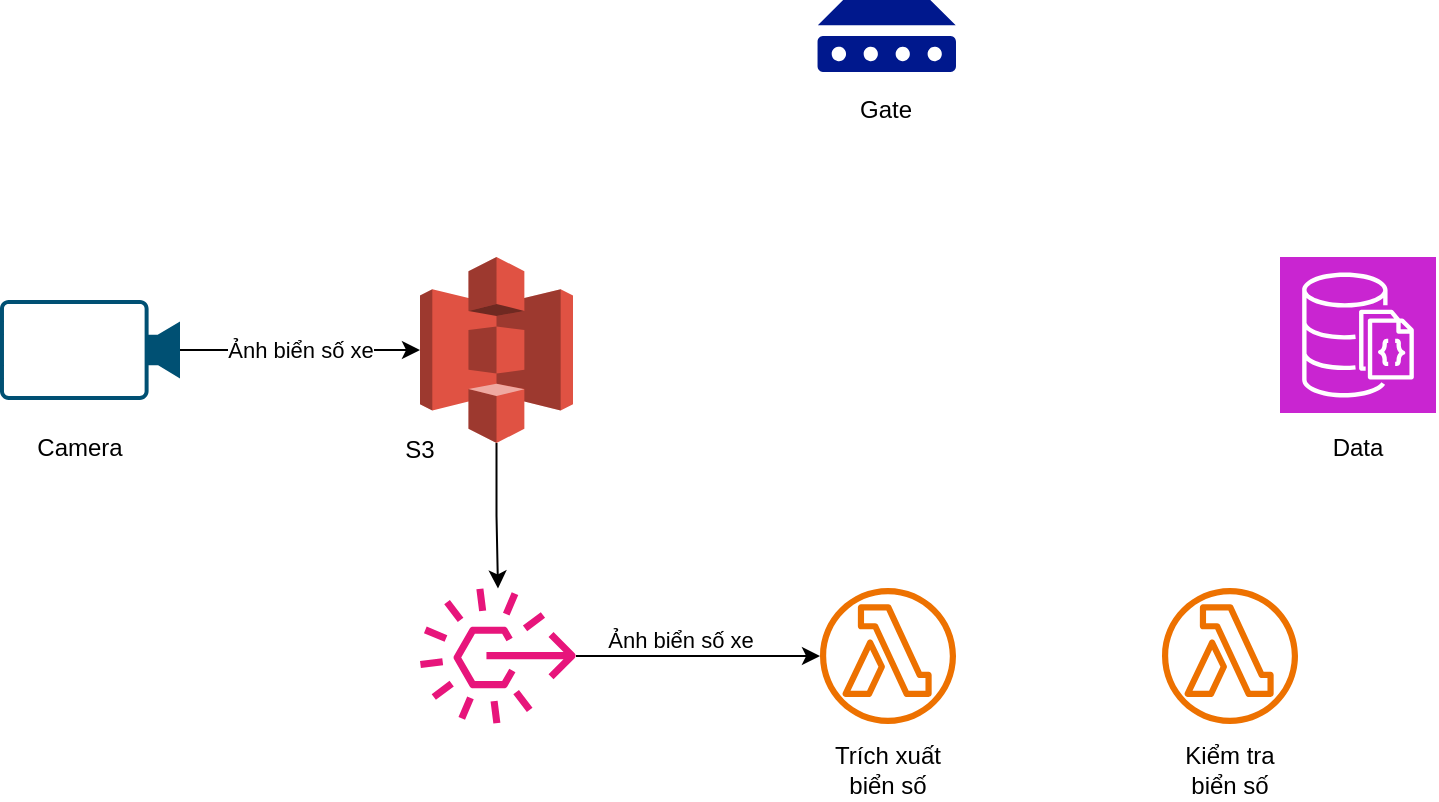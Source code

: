 <mxfile version="22.1.3" type="github">
  <diagram name="Page-1" id="7gGVryZTF7hJ_M1TctiJ">
    <mxGraphModel dx="860" dy="478" grid="1" gridSize="10" guides="1" tooltips="1" connect="1" arrows="1" fold="1" page="1" pageScale="1" pageWidth="850" pageHeight="1100" math="0" shadow="0">
      <root>
        <mxCell id="0" />
        <mxCell id="1" parent="0" />
        <mxCell id="hn0UNPA8_SkXIylfJymf-6" style="edgeStyle=orthogonalEdgeStyle;rounded=0;orthogonalLoop=1;jettySize=auto;html=1;" edge="1" parent="1" source="hn0UNPA8_SkXIylfJymf-2" target="hn0UNPA8_SkXIylfJymf-3">
          <mxGeometry relative="1" as="geometry" />
        </mxCell>
        <mxCell id="hn0UNPA8_SkXIylfJymf-12" value="Ảnh biển số xe" style="edgeLabel;html=1;align=center;verticalAlign=middle;resizable=0;points=[];" vertex="1" connectable="0" parent="hn0UNPA8_SkXIylfJymf-6">
          <mxGeometry x="-0.267" relative="1" as="geometry">
            <mxPoint x="16" as="offset" />
          </mxGeometry>
        </mxCell>
        <mxCell id="hn0UNPA8_SkXIylfJymf-2" value="" style="points=[[0,0.5,0],[0.19,0.02,0],[0.59,0,0],[0.985,0.02,0],[1,0.5,0],[0.985,0.98,0],[0.59,1,0],[0.19,0.98,0]];verticalLabelPosition=bottom;sketch=0;html=1;verticalAlign=top;aspect=fixed;align=center;pointerEvents=1;shape=mxgraph.cisco19.camera;fillColor=#005073;strokeColor=none;rotation=-180;" vertex="1" parent="1">
          <mxGeometry x="40" y="170" width="90" height="50" as="geometry" />
        </mxCell>
        <mxCell id="hn0UNPA8_SkXIylfJymf-31" style="edgeStyle=orthogonalEdgeStyle;rounded=0;orthogonalLoop=1;jettySize=auto;html=1;" edge="1" parent="1" source="hn0UNPA8_SkXIylfJymf-3" target="hn0UNPA8_SkXIylfJymf-28">
          <mxGeometry relative="1" as="geometry" />
        </mxCell>
        <mxCell id="hn0UNPA8_SkXIylfJymf-3" value="" style="outlineConnect=0;dashed=0;verticalLabelPosition=bottom;verticalAlign=top;align=center;html=1;shape=mxgraph.aws3.s3;fillColor=#E05243;gradientColor=none;" vertex="1" parent="1">
          <mxGeometry x="250" y="148.5" width="76.5" height="93" as="geometry" />
        </mxCell>
        <mxCell id="hn0UNPA8_SkXIylfJymf-4" value="" style="sketch=0;points=[[0,0,0],[0.25,0,0],[0.5,0,0],[0.75,0,0],[1,0,0],[0,1,0],[0.25,1,0],[0.5,1,0],[0.75,1,0],[1,1,0],[0,0.25,0],[0,0.5,0],[0,0.75,0],[1,0.25,0],[1,0.5,0],[1,0.75,0]];outlineConnect=0;fontColor=#232F3E;fillColor=#C925D1;strokeColor=#ffffff;dashed=0;verticalLabelPosition=bottom;verticalAlign=top;align=center;html=1;fontSize=12;fontStyle=0;aspect=fixed;shape=mxgraph.aws4.resourceIcon;resIcon=mxgraph.aws4.documentdb_with_mongodb_compatibility;" vertex="1" parent="1">
          <mxGeometry x="680" y="148.5" width="78" height="78" as="geometry" />
        </mxCell>
        <mxCell id="hn0UNPA8_SkXIylfJymf-5" value="" style="sketch=0;outlineConnect=0;fontColor=#232F3E;gradientColor=none;fillColor=#ED7100;strokeColor=none;dashed=0;verticalLabelPosition=bottom;verticalAlign=top;align=center;html=1;fontSize=12;fontStyle=0;aspect=fixed;pointerEvents=1;shape=mxgraph.aws4.lambda_function;" vertex="1" parent="1">
          <mxGeometry x="450" y="314" width="68" height="68" as="geometry" />
        </mxCell>
        <mxCell id="hn0UNPA8_SkXIylfJymf-8" value="" style="sketch=0;aspect=fixed;pointerEvents=1;shadow=0;dashed=0;html=1;strokeColor=none;labelPosition=center;verticalLabelPosition=bottom;verticalAlign=top;align=center;fillColor=#00188D;shape=mxgraph.mscae.enterprise.device" vertex="1" parent="1">
          <mxGeometry x="448.77" y="20" width="69.23" height="36" as="geometry" />
        </mxCell>
        <mxCell id="hn0UNPA8_SkXIylfJymf-13" value="Camera&lt;br&gt;" style="text;html=1;strokeColor=none;fillColor=none;align=center;verticalAlign=middle;whiteSpace=wrap;rounded=0;" vertex="1" parent="1">
          <mxGeometry x="50" y="229" width="60" height="30" as="geometry" />
        </mxCell>
        <mxCell id="hn0UNPA8_SkXIylfJymf-14" style="edgeStyle=orthogonalEdgeStyle;rounded=0;orthogonalLoop=1;jettySize=auto;html=1;exitX=0.5;exitY=1;exitDx=0;exitDy=0;" edge="1" parent="1" source="hn0UNPA8_SkXIylfJymf-13" target="hn0UNPA8_SkXIylfJymf-13">
          <mxGeometry relative="1" as="geometry" />
        </mxCell>
        <mxCell id="hn0UNPA8_SkXIylfJymf-15" value="S3" style="text;html=1;strokeColor=none;fillColor=none;align=center;verticalAlign=middle;whiteSpace=wrap;rounded=0;" vertex="1" parent="1">
          <mxGeometry x="220" y="230" width="60" height="30" as="geometry" />
        </mxCell>
        <mxCell id="hn0UNPA8_SkXIylfJymf-17" value="Data" style="text;html=1;strokeColor=none;fillColor=none;align=center;verticalAlign=middle;whiteSpace=wrap;rounded=0;" vertex="1" parent="1">
          <mxGeometry x="689" y="229" width="60" height="30" as="geometry" />
        </mxCell>
        <mxCell id="hn0UNPA8_SkXIylfJymf-18" value="Gate" style="text;html=1;strokeColor=none;fillColor=none;align=center;verticalAlign=middle;whiteSpace=wrap;rounded=0;" vertex="1" parent="1">
          <mxGeometry x="453.39" y="60" width="60" height="30" as="geometry" />
        </mxCell>
        <mxCell id="hn0UNPA8_SkXIylfJymf-33" style="edgeStyle=orthogonalEdgeStyle;rounded=0;orthogonalLoop=1;jettySize=auto;html=1;" edge="1" parent="1" source="hn0UNPA8_SkXIylfJymf-28" target="hn0UNPA8_SkXIylfJymf-5">
          <mxGeometry relative="1" as="geometry" />
        </mxCell>
        <mxCell id="hn0UNPA8_SkXIylfJymf-28" value="" style="sketch=0;outlineConnect=0;fontColor=#232F3E;gradientColor=none;fillColor=#E7157B;strokeColor=none;dashed=0;verticalLabelPosition=bottom;verticalAlign=top;align=center;html=1;fontSize=12;fontStyle=0;aspect=fixed;pointerEvents=1;shape=mxgraph.aws4.rule_3;" vertex="1" parent="1">
          <mxGeometry x="250" y="314" width="78" height="68" as="geometry" />
        </mxCell>
        <mxCell id="hn0UNPA8_SkXIylfJymf-34" value="Trích xuất biển số" style="text;html=1;strokeColor=none;fillColor=none;align=center;verticalAlign=middle;whiteSpace=wrap;rounded=0;" vertex="1" parent="1">
          <mxGeometry x="454" y="390" width="60" height="30" as="geometry" />
        </mxCell>
        <mxCell id="hn0UNPA8_SkXIylfJymf-35" value="" style="sketch=0;outlineConnect=0;fontColor=#232F3E;gradientColor=none;fillColor=#ED7100;strokeColor=none;dashed=0;verticalLabelPosition=bottom;verticalAlign=top;align=center;html=1;fontSize=12;fontStyle=0;aspect=fixed;pointerEvents=1;shape=mxgraph.aws4.lambda_function;" vertex="1" parent="1">
          <mxGeometry x="621" y="314" width="68" height="68" as="geometry" />
        </mxCell>
        <mxCell id="hn0UNPA8_SkXIylfJymf-36" value="Kiểm tra biển số" style="text;html=1;strokeColor=none;fillColor=none;align=center;verticalAlign=middle;whiteSpace=wrap;rounded=0;" vertex="1" parent="1">
          <mxGeometry x="625" y="390" width="60" height="30" as="geometry" />
        </mxCell>
        <mxCell id="hn0UNPA8_SkXIylfJymf-37" value="Ảnh biển số xe" style="edgeLabel;html=1;align=center;verticalAlign=middle;resizable=0;points=[];" vertex="1" connectable="0" parent="1">
          <mxGeometry x="380" y="340" as="geometry" />
        </mxCell>
      </root>
    </mxGraphModel>
  </diagram>
</mxfile>
